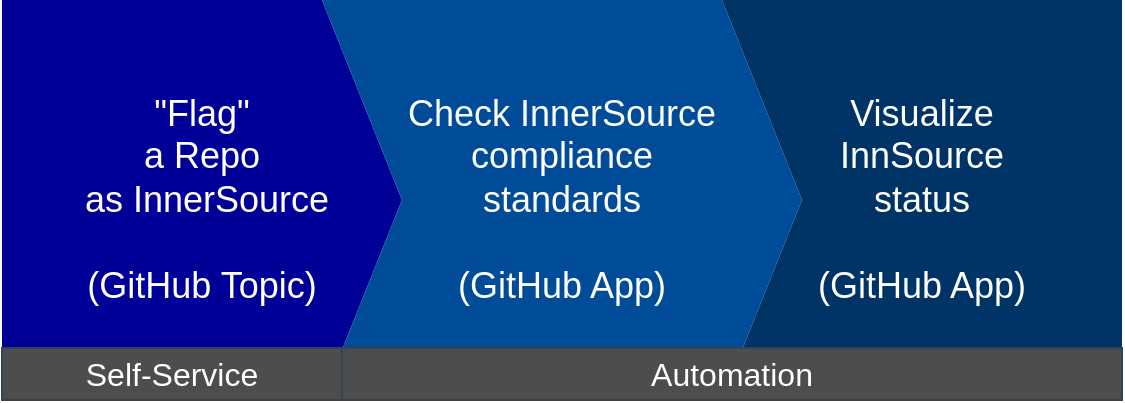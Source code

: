 <mxfile>
    <diagram id="A7P0m905duTjjpihhYuD" name="Page-1">
        <mxGraphModel dx="693" dy="587" grid="1" gridSize="10" guides="1" tooltips="1" connect="1" arrows="1" fold="1" page="1" pageScale="1" pageWidth="850" pageHeight="1100" math="0" shadow="0">
            <root>
                <mxCell id="0"/>
                <mxCell id="1" parent="0"/>
                <mxCell id="2" value="&quot;Flag&quot; &lt;br&gt;a Repo&lt;br&gt;&amp;nbsp;as InnerSource&lt;br&gt;&lt;br&gt;(GitHub Topic)" style="shape=step;perimeter=stepPerimeter;whiteSpace=wrap;html=1;fixedSize=1;size=40;fontSize=18;align=center;strokeColor=none;fillColor=#000099;fontColor=#ffffff;verticalAlign=middle;" parent="1" vertex="1">
                    <mxGeometry x="40" y="40" width="200" height="200" as="geometry"/>
                </mxCell>
                <mxCell id="3" value="Check InnerSource &lt;br&gt;compliance &lt;br&gt;standards&lt;br&gt;&lt;br&gt;(GitHub App)" style="shape=step;perimeter=stepPerimeter;whiteSpace=wrap;html=1;fixedSize=1;size=40;fontSize=18;fillColor=#004C99;fontColor=#ffffff;strokeColor=none;" parent="1" vertex="1">
                    <mxGeometry x="200" y="40" width="240" height="200" as="geometry"/>
                </mxCell>
                <mxCell id="4" value="Visualize &lt;br&gt;InnSource &lt;br&gt;status&lt;br&gt;&lt;br&gt;(GitHub App)" style="shape=step;perimeter=stepPerimeter;whiteSpace=wrap;html=1;fixedSize=1;size=40;fontSize=18;strokeColor=none;fillColor=#003366;fontColor=#ffffff;" parent="1" vertex="1">
                    <mxGeometry x="400" y="40" width="200" height="200" as="geometry"/>
                </mxCell>
                <mxCell id="6" value="" style="rounded=0;whiteSpace=wrap;html=1;fontSize=18;strokeColor=none;fillColor=#000099;fontColor=#ffffff;" parent="1" vertex="1">
                    <mxGeometry x="40" y="40" width="40" height="200" as="geometry"/>
                </mxCell>
                <mxCell id="7" value="" style="rounded=0;whiteSpace=wrap;html=1;fontSize=18;strokeColor=none;fillColor=#003366;fontColor=#ffffff;" parent="1" vertex="1">
                    <mxGeometry x="560" y="40" width="40" height="200" as="geometry"/>
                </mxCell>
                <mxCell id="8" value="Self-Service" style="rounded=0;whiteSpace=wrap;html=1;fillColor=#4D4D4D;fontColor=#ffffff;strokeColor=#314354;fontSize=16;" vertex="1" parent="1">
                    <mxGeometry x="40" y="214" width="170" height="26" as="geometry"/>
                </mxCell>
                <mxCell id="9" value="Automation" style="rounded=0;whiteSpace=wrap;html=1;fillColor=#4D4D4D;fontColor=#ffffff;strokeColor=#314354;fontSize=16;" vertex="1" parent="1">
                    <mxGeometry x="210" y="214" width="390" height="26" as="geometry"/>
                </mxCell>
            </root>
        </mxGraphModel>
    </diagram>
</mxfile>